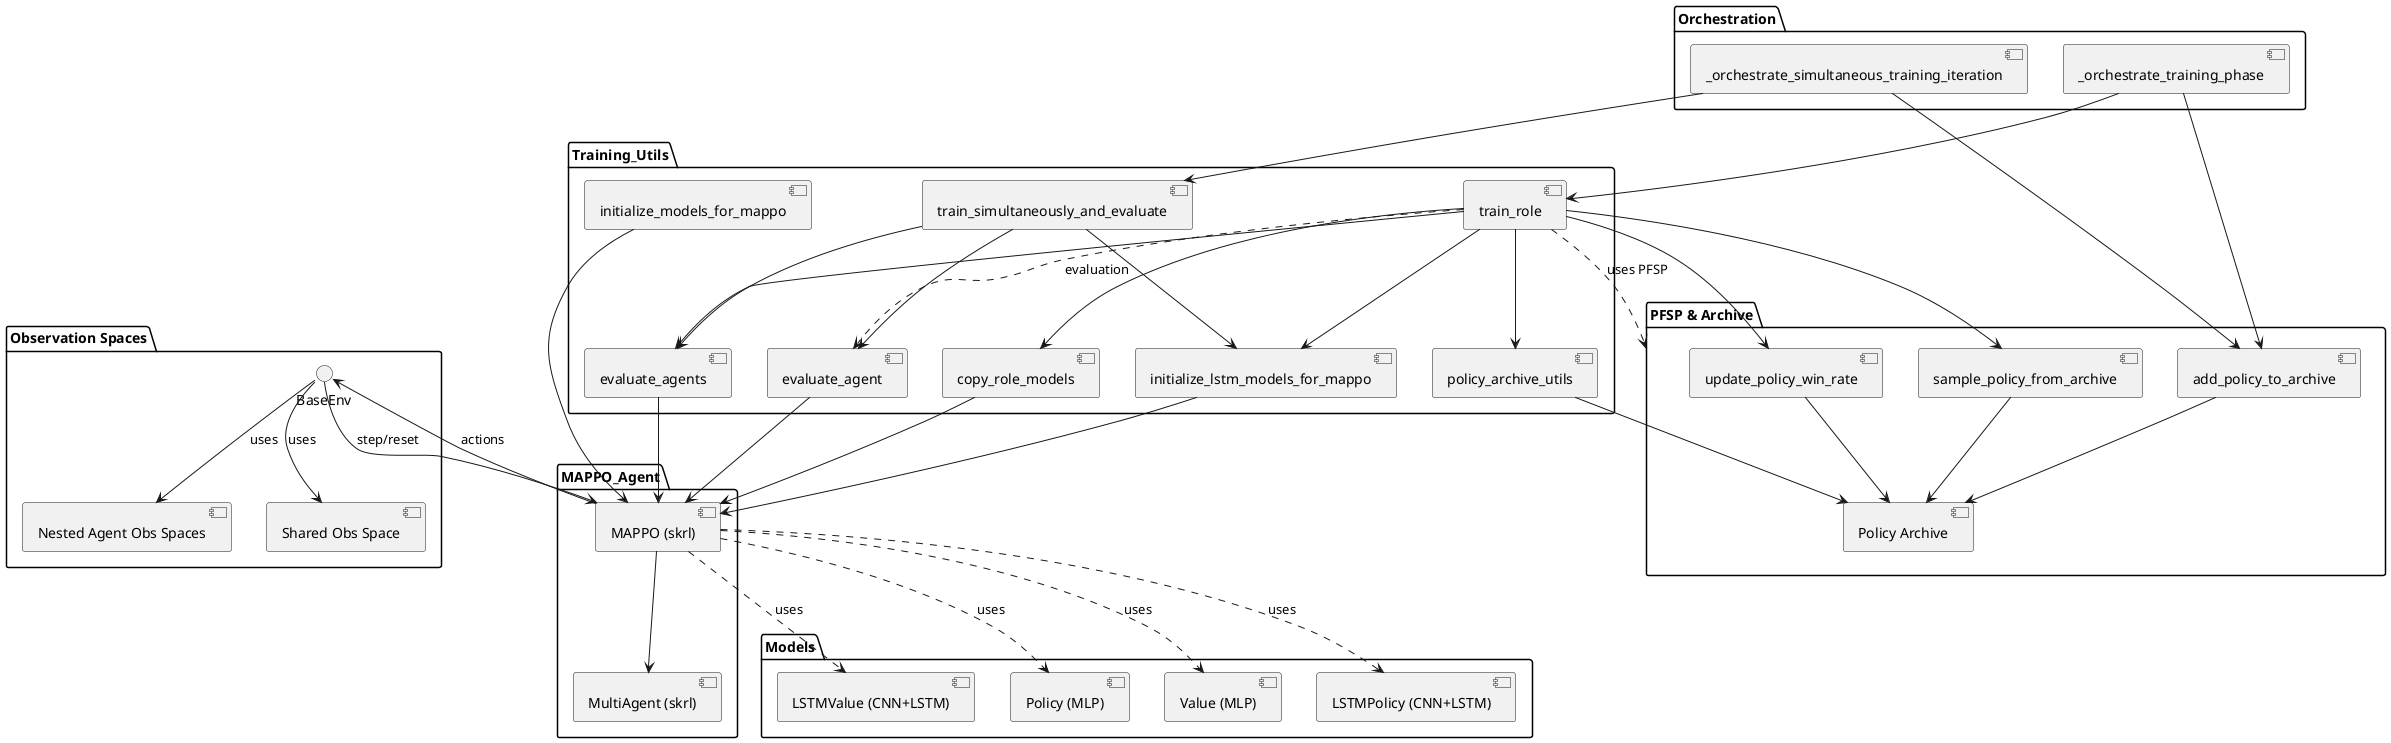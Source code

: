 @startuml
package "Observation Spaces" {
    [Shared Obs Space] as SharedObs
    [Nested Agent Obs Spaces] as NestedObs
    BaseEnv --> SharedObs : uses
    BaseEnv --> NestedObs : uses
}

package "Models" {
    [Policy (MLP)] as Policy
    [Value (MLP)] as Value
    [LSTMPolicy (CNN+LSTM)] as LSTMPolicy
    [LSTMValue (CNN+LSTM)] as LSTMValue
}

package "MAPPO_Agent" {
    [MAPPO (skrl)] as MAPPO
    [MultiAgent (skrl)] as MultiAgent
    MAPPO --> MultiAgent
    MAPPO ..> Policy : uses
    MAPPO ..> Value : uses
    MAPPO ..> LSTMPolicy : uses
    MAPPO ..> LSTMValue : uses
}

package "Training_Utils" {
    [train_role]
    [train_simultaneously_and_evaluate]
    [copy_role_models]
    [initialize_lstm_models_for_mappo]
    [initialize_models_for_mappo]
    [evaluate_agents]
    [evaluate_agent]
    [policy_archive_utils]
}

package "PFSP & Archive" {
    [Policy Archive]
    [sample_policy_from_archive]
    [update_policy_win_rate]
    [add_policy_to_archive]
}

package "Orchestration" {
    [_orchestrate_training_phase]
    [_orchestrate_simultaneous_training_iteration]
}

BaseEnv --> MAPPO : step/reset
MAPPO --> BaseEnv : actions

[copy_role_models] --> MAPPO
[initialize_lstm_models_for_mappo] --> MAPPO
[initialize_models_for_mappo] --> MAPPO
[evaluate_agents] --> MAPPO
[evaluate_agent] --> MAPPO

[train_role] --> [copy_role_models]
[train_role] --> [initialize_lstm_models_for_mappo]
[train_role] --> [evaluate_agents]
[train_role] --> [policy_archive_utils]
[train_role] --> [sample_policy_from_archive]
[train_role] --> [update_policy_win_rate]

[train_simultaneously_and_evaluate] --> [initialize_lstm_models_for_mappo]
[train_simultaneously_and_evaluate] --> [evaluate_agents]
[train_simultaneously_and_evaluate] --> [evaluate_agent]

[_orchestrate_training_phase] --> [train_role]
[_orchestrate_training_phase] --> [add_policy_to_archive]
[_orchestrate_simultaneous_training_iteration] --> [train_simultaneously_and_evaluate]
[_orchestrate_simultaneous_training_iteration] --> [add_policy_to_archive]

[policy_archive_utils] --> [Policy Archive]
[sample_policy_from_archive] --> [Policy Archive]
[update_policy_win_rate] --> [Policy Archive]
[add_policy_to_archive] --> [Policy Archive]

[train_role] ..> [PFSP & Archive] : uses PFSP
[train_role] ..> [evaluate_agent] : evaluation
@enduml